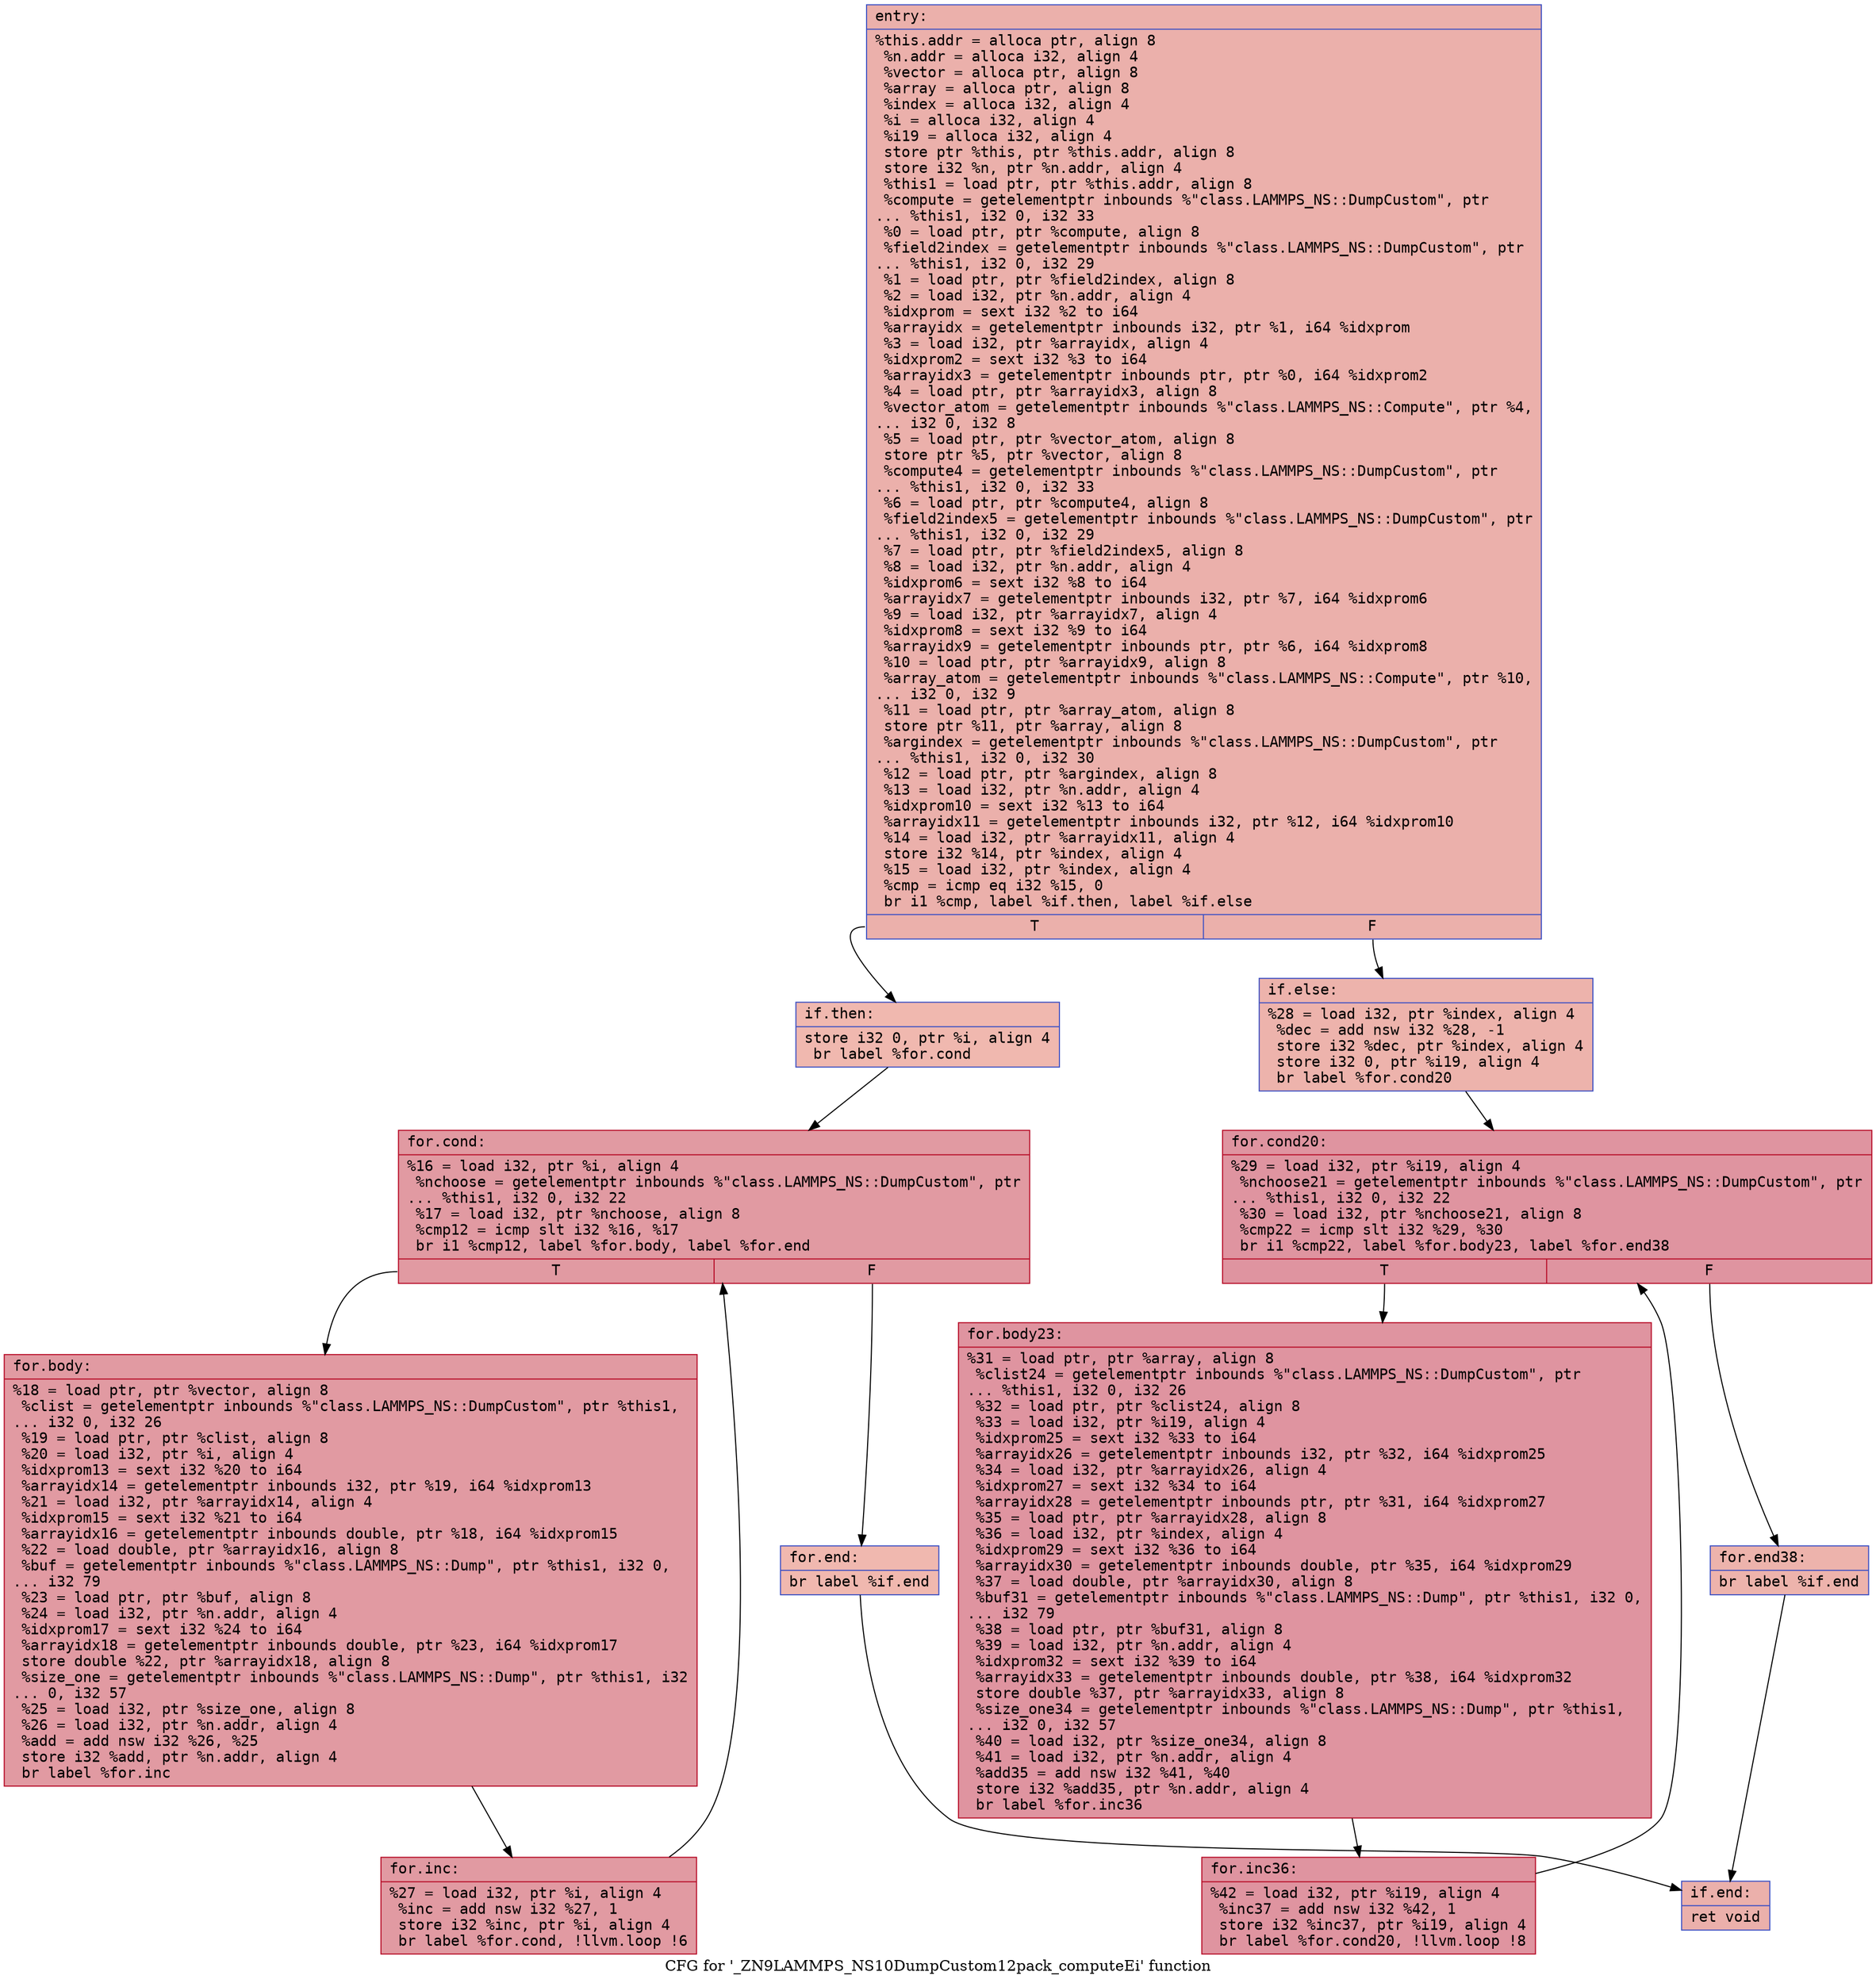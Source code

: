 digraph "CFG for '_ZN9LAMMPS_NS10DumpCustom12pack_computeEi' function" {
	label="CFG for '_ZN9LAMMPS_NS10DumpCustom12pack_computeEi' function";

	Node0x55d03a8fa0c0 [shape=record,color="#3d50c3ff", style=filled, fillcolor="#d24b4070" fontname="Courier",label="{entry:\l|  %this.addr = alloca ptr, align 8\l  %n.addr = alloca i32, align 4\l  %vector = alloca ptr, align 8\l  %array = alloca ptr, align 8\l  %index = alloca i32, align 4\l  %i = alloca i32, align 4\l  %i19 = alloca i32, align 4\l  store ptr %this, ptr %this.addr, align 8\l  store i32 %n, ptr %n.addr, align 4\l  %this1 = load ptr, ptr %this.addr, align 8\l  %compute = getelementptr inbounds %\"class.LAMMPS_NS::DumpCustom\", ptr\l... %this1, i32 0, i32 33\l  %0 = load ptr, ptr %compute, align 8\l  %field2index = getelementptr inbounds %\"class.LAMMPS_NS::DumpCustom\", ptr\l... %this1, i32 0, i32 29\l  %1 = load ptr, ptr %field2index, align 8\l  %2 = load i32, ptr %n.addr, align 4\l  %idxprom = sext i32 %2 to i64\l  %arrayidx = getelementptr inbounds i32, ptr %1, i64 %idxprom\l  %3 = load i32, ptr %arrayidx, align 4\l  %idxprom2 = sext i32 %3 to i64\l  %arrayidx3 = getelementptr inbounds ptr, ptr %0, i64 %idxprom2\l  %4 = load ptr, ptr %arrayidx3, align 8\l  %vector_atom = getelementptr inbounds %\"class.LAMMPS_NS::Compute\", ptr %4,\l... i32 0, i32 8\l  %5 = load ptr, ptr %vector_atom, align 8\l  store ptr %5, ptr %vector, align 8\l  %compute4 = getelementptr inbounds %\"class.LAMMPS_NS::DumpCustom\", ptr\l... %this1, i32 0, i32 33\l  %6 = load ptr, ptr %compute4, align 8\l  %field2index5 = getelementptr inbounds %\"class.LAMMPS_NS::DumpCustom\", ptr\l... %this1, i32 0, i32 29\l  %7 = load ptr, ptr %field2index5, align 8\l  %8 = load i32, ptr %n.addr, align 4\l  %idxprom6 = sext i32 %8 to i64\l  %arrayidx7 = getelementptr inbounds i32, ptr %7, i64 %idxprom6\l  %9 = load i32, ptr %arrayidx7, align 4\l  %idxprom8 = sext i32 %9 to i64\l  %arrayidx9 = getelementptr inbounds ptr, ptr %6, i64 %idxprom8\l  %10 = load ptr, ptr %arrayidx9, align 8\l  %array_atom = getelementptr inbounds %\"class.LAMMPS_NS::Compute\", ptr %10,\l... i32 0, i32 9\l  %11 = load ptr, ptr %array_atom, align 8\l  store ptr %11, ptr %array, align 8\l  %argindex = getelementptr inbounds %\"class.LAMMPS_NS::DumpCustom\", ptr\l... %this1, i32 0, i32 30\l  %12 = load ptr, ptr %argindex, align 8\l  %13 = load i32, ptr %n.addr, align 4\l  %idxprom10 = sext i32 %13 to i64\l  %arrayidx11 = getelementptr inbounds i32, ptr %12, i64 %idxprom10\l  %14 = load i32, ptr %arrayidx11, align 4\l  store i32 %14, ptr %index, align 4\l  %15 = load i32, ptr %index, align 4\l  %cmp = icmp eq i32 %15, 0\l  br i1 %cmp, label %if.then, label %if.else\l|{<s0>T|<s1>F}}"];
	Node0x55d03a8fa0c0:s0 -> Node0x55d03a8fc140[tooltip="entry -> if.then\nProbability 37.50%" ];
	Node0x55d03a8fa0c0:s1 -> Node0x55d03a8fc1b0[tooltip="entry -> if.else\nProbability 62.50%" ];
	Node0x55d03a8fc140 [shape=record,color="#3d50c3ff", style=filled, fillcolor="#dc5d4a70" fontname="Courier",label="{if.then:\l|  store i32 0, ptr %i, align 4\l  br label %for.cond\l}"];
	Node0x55d03a8fc140 -> Node0x55d03a8fc370[tooltip="if.then -> for.cond\nProbability 100.00%" ];
	Node0x55d03a8fc370 [shape=record,color="#b70d28ff", style=filled, fillcolor="#bb1b2c70" fontname="Courier",label="{for.cond:\l|  %16 = load i32, ptr %i, align 4\l  %nchoose = getelementptr inbounds %\"class.LAMMPS_NS::DumpCustom\", ptr\l... %this1, i32 0, i32 22\l  %17 = load i32, ptr %nchoose, align 8\l  %cmp12 = icmp slt i32 %16, %17\l  br i1 %cmp12, label %for.body, label %for.end\l|{<s0>T|<s1>F}}"];
	Node0x55d03a8fc370:s0 -> Node0x55d03a8fc6f0[tooltip="for.cond -> for.body\nProbability 96.88%" ];
	Node0x55d03a8fc370:s1 -> Node0x55d03a8fc770[tooltip="for.cond -> for.end\nProbability 3.12%" ];
	Node0x55d03a8fc6f0 [shape=record,color="#b70d28ff", style=filled, fillcolor="#bb1b2c70" fontname="Courier",label="{for.body:\l|  %18 = load ptr, ptr %vector, align 8\l  %clist = getelementptr inbounds %\"class.LAMMPS_NS::DumpCustom\", ptr %this1,\l... i32 0, i32 26\l  %19 = load ptr, ptr %clist, align 8\l  %20 = load i32, ptr %i, align 4\l  %idxprom13 = sext i32 %20 to i64\l  %arrayidx14 = getelementptr inbounds i32, ptr %19, i64 %idxprom13\l  %21 = load i32, ptr %arrayidx14, align 4\l  %idxprom15 = sext i32 %21 to i64\l  %arrayidx16 = getelementptr inbounds double, ptr %18, i64 %idxprom15\l  %22 = load double, ptr %arrayidx16, align 8\l  %buf = getelementptr inbounds %\"class.LAMMPS_NS::Dump\", ptr %this1, i32 0,\l... i32 79\l  %23 = load ptr, ptr %buf, align 8\l  %24 = load i32, ptr %n.addr, align 4\l  %idxprom17 = sext i32 %24 to i64\l  %arrayidx18 = getelementptr inbounds double, ptr %23, i64 %idxprom17\l  store double %22, ptr %arrayidx18, align 8\l  %size_one = getelementptr inbounds %\"class.LAMMPS_NS::Dump\", ptr %this1, i32\l... 0, i32 57\l  %25 = load i32, ptr %size_one, align 8\l  %26 = load i32, ptr %n.addr, align 4\l  %add = add nsw i32 %26, %25\l  store i32 %add, ptr %n.addr, align 4\l  br label %for.inc\l}"];
	Node0x55d03a8fc6f0 -> Node0x55d03a8fd600[tooltip="for.body -> for.inc\nProbability 100.00%" ];
	Node0x55d03a8fd600 [shape=record,color="#b70d28ff", style=filled, fillcolor="#bb1b2c70" fontname="Courier",label="{for.inc:\l|  %27 = load i32, ptr %i, align 4\l  %inc = add nsw i32 %27, 1\l  store i32 %inc, ptr %i, align 4\l  br label %for.cond, !llvm.loop !6\l}"];
	Node0x55d03a8fd600 -> Node0x55d03a8fc370[tooltip="for.inc -> for.cond\nProbability 100.00%" ];
	Node0x55d03a8fc770 [shape=record,color="#3d50c3ff", style=filled, fillcolor="#dc5d4a70" fontname="Courier",label="{for.end:\l|  br label %if.end\l}"];
	Node0x55d03a8fc770 -> Node0x55d03a8fd9f0[tooltip="for.end -> if.end\nProbability 100.00%" ];
	Node0x55d03a8fc1b0 [shape=record,color="#3d50c3ff", style=filled, fillcolor="#d6524470" fontname="Courier",label="{if.else:\l|  %28 = load i32, ptr %index, align 4\l  %dec = add nsw i32 %28, -1\l  store i32 %dec, ptr %index, align 4\l  store i32 0, ptr %i19, align 4\l  br label %for.cond20\l}"];
	Node0x55d03a8fc1b0 -> Node0x55d03a65c1f0[tooltip="if.else -> for.cond20\nProbability 100.00%" ];
	Node0x55d03a65c1f0 [shape=record,color="#b70d28ff", style=filled, fillcolor="#b70d2870" fontname="Courier",label="{for.cond20:\l|  %29 = load i32, ptr %i19, align 4\l  %nchoose21 = getelementptr inbounds %\"class.LAMMPS_NS::DumpCustom\", ptr\l... %this1, i32 0, i32 22\l  %30 = load i32, ptr %nchoose21, align 8\l  %cmp22 = icmp slt i32 %29, %30\l  br i1 %cmp22, label %for.body23, label %for.end38\l|{<s0>T|<s1>F}}"];
	Node0x55d03a65c1f0:s0 -> Node0x55d03a8fe340[tooltip="for.cond20 -> for.body23\nProbability 96.88%" ];
	Node0x55d03a65c1f0:s1 -> Node0x55d03a8fe3c0[tooltip="for.cond20 -> for.end38\nProbability 3.12%" ];
	Node0x55d03a8fe340 [shape=record,color="#b70d28ff", style=filled, fillcolor="#b70d2870" fontname="Courier",label="{for.body23:\l|  %31 = load ptr, ptr %array, align 8\l  %clist24 = getelementptr inbounds %\"class.LAMMPS_NS::DumpCustom\", ptr\l... %this1, i32 0, i32 26\l  %32 = load ptr, ptr %clist24, align 8\l  %33 = load i32, ptr %i19, align 4\l  %idxprom25 = sext i32 %33 to i64\l  %arrayidx26 = getelementptr inbounds i32, ptr %32, i64 %idxprom25\l  %34 = load i32, ptr %arrayidx26, align 4\l  %idxprom27 = sext i32 %34 to i64\l  %arrayidx28 = getelementptr inbounds ptr, ptr %31, i64 %idxprom27\l  %35 = load ptr, ptr %arrayidx28, align 8\l  %36 = load i32, ptr %index, align 4\l  %idxprom29 = sext i32 %36 to i64\l  %arrayidx30 = getelementptr inbounds double, ptr %35, i64 %idxprom29\l  %37 = load double, ptr %arrayidx30, align 8\l  %buf31 = getelementptr inbounds %\"class.LAMMPS_NS::Dump\", ptr %this1, i32 0,\l... i32 79\l  %38 = load ptr, ptr %buf31, align 8\l  %39 = load i32, ptr %n.addr, align 4\l  %idxprom32 = sext i32 %39 to i64\l  %arrayidx33 = getelementptr inbounds double, ptr %38, i64 %idxprom32\l  store double %37, ptr %arrayidx33, align 8\l  %size_one34 = getelementptr inbounds %\"class.LAMMPS_NS::Dump\", ptr %this1,\l... i32 0, i32 57\l  %40 = load i32, ptr %size_one34, align 8\l  %41 = load i32, ptr %n.addr, align 4\l  %add35 = add nsw i32 %41, %40\l  store i32 %add35, ptr %n.addr, align 4\l  br label %for.inc36\l}"];
	Node0x55d03a8fe340 -> Node0x55d03a8ff4d0[tooltip="for.body23 -> for.inc36\nProbability 100.00%" ];
	Node0x55d03a8ff4d0 [shape=record,color="#b70d28ff", style=filled, fillcolor="#b70d2870" fontname="Courier",label="{for.inc36:\l|  %42 = load i32, ptr %i19, align 4\l  %inc37 = add nsw i32 %42, 1\l  store i32 %inc37, ptr %i19, align 4\l  br label %for.cond20, !llvm.loop !8\l}"];
	Node0x55d03a8ff4d0 -> Node0x55d03a65c1f0[tooltip="for.inc36 -> for.cond20\nProbability 100.00%" ];
	Node0x55d03a8fe3c0 [shape=record,color="#3d50c3ff", style=filled, fillcolor="#d6524470" fontname="Courier",label="{for.end38:\l|  br label %if.end\l}"];
	Node0x55d03a8fe3c0 -> Node0x55d03a8fd9f0[tooltip="for.end38 -> if.end\nProbability 100.00%" ];
	Node0x55d03a8fd9f0 [shape=record,color="#3d50c3ff", style=filled, fillcolor="#d24b4070" fontname="Courier",label="{if.end:\l|  ret void\l}"];
}
